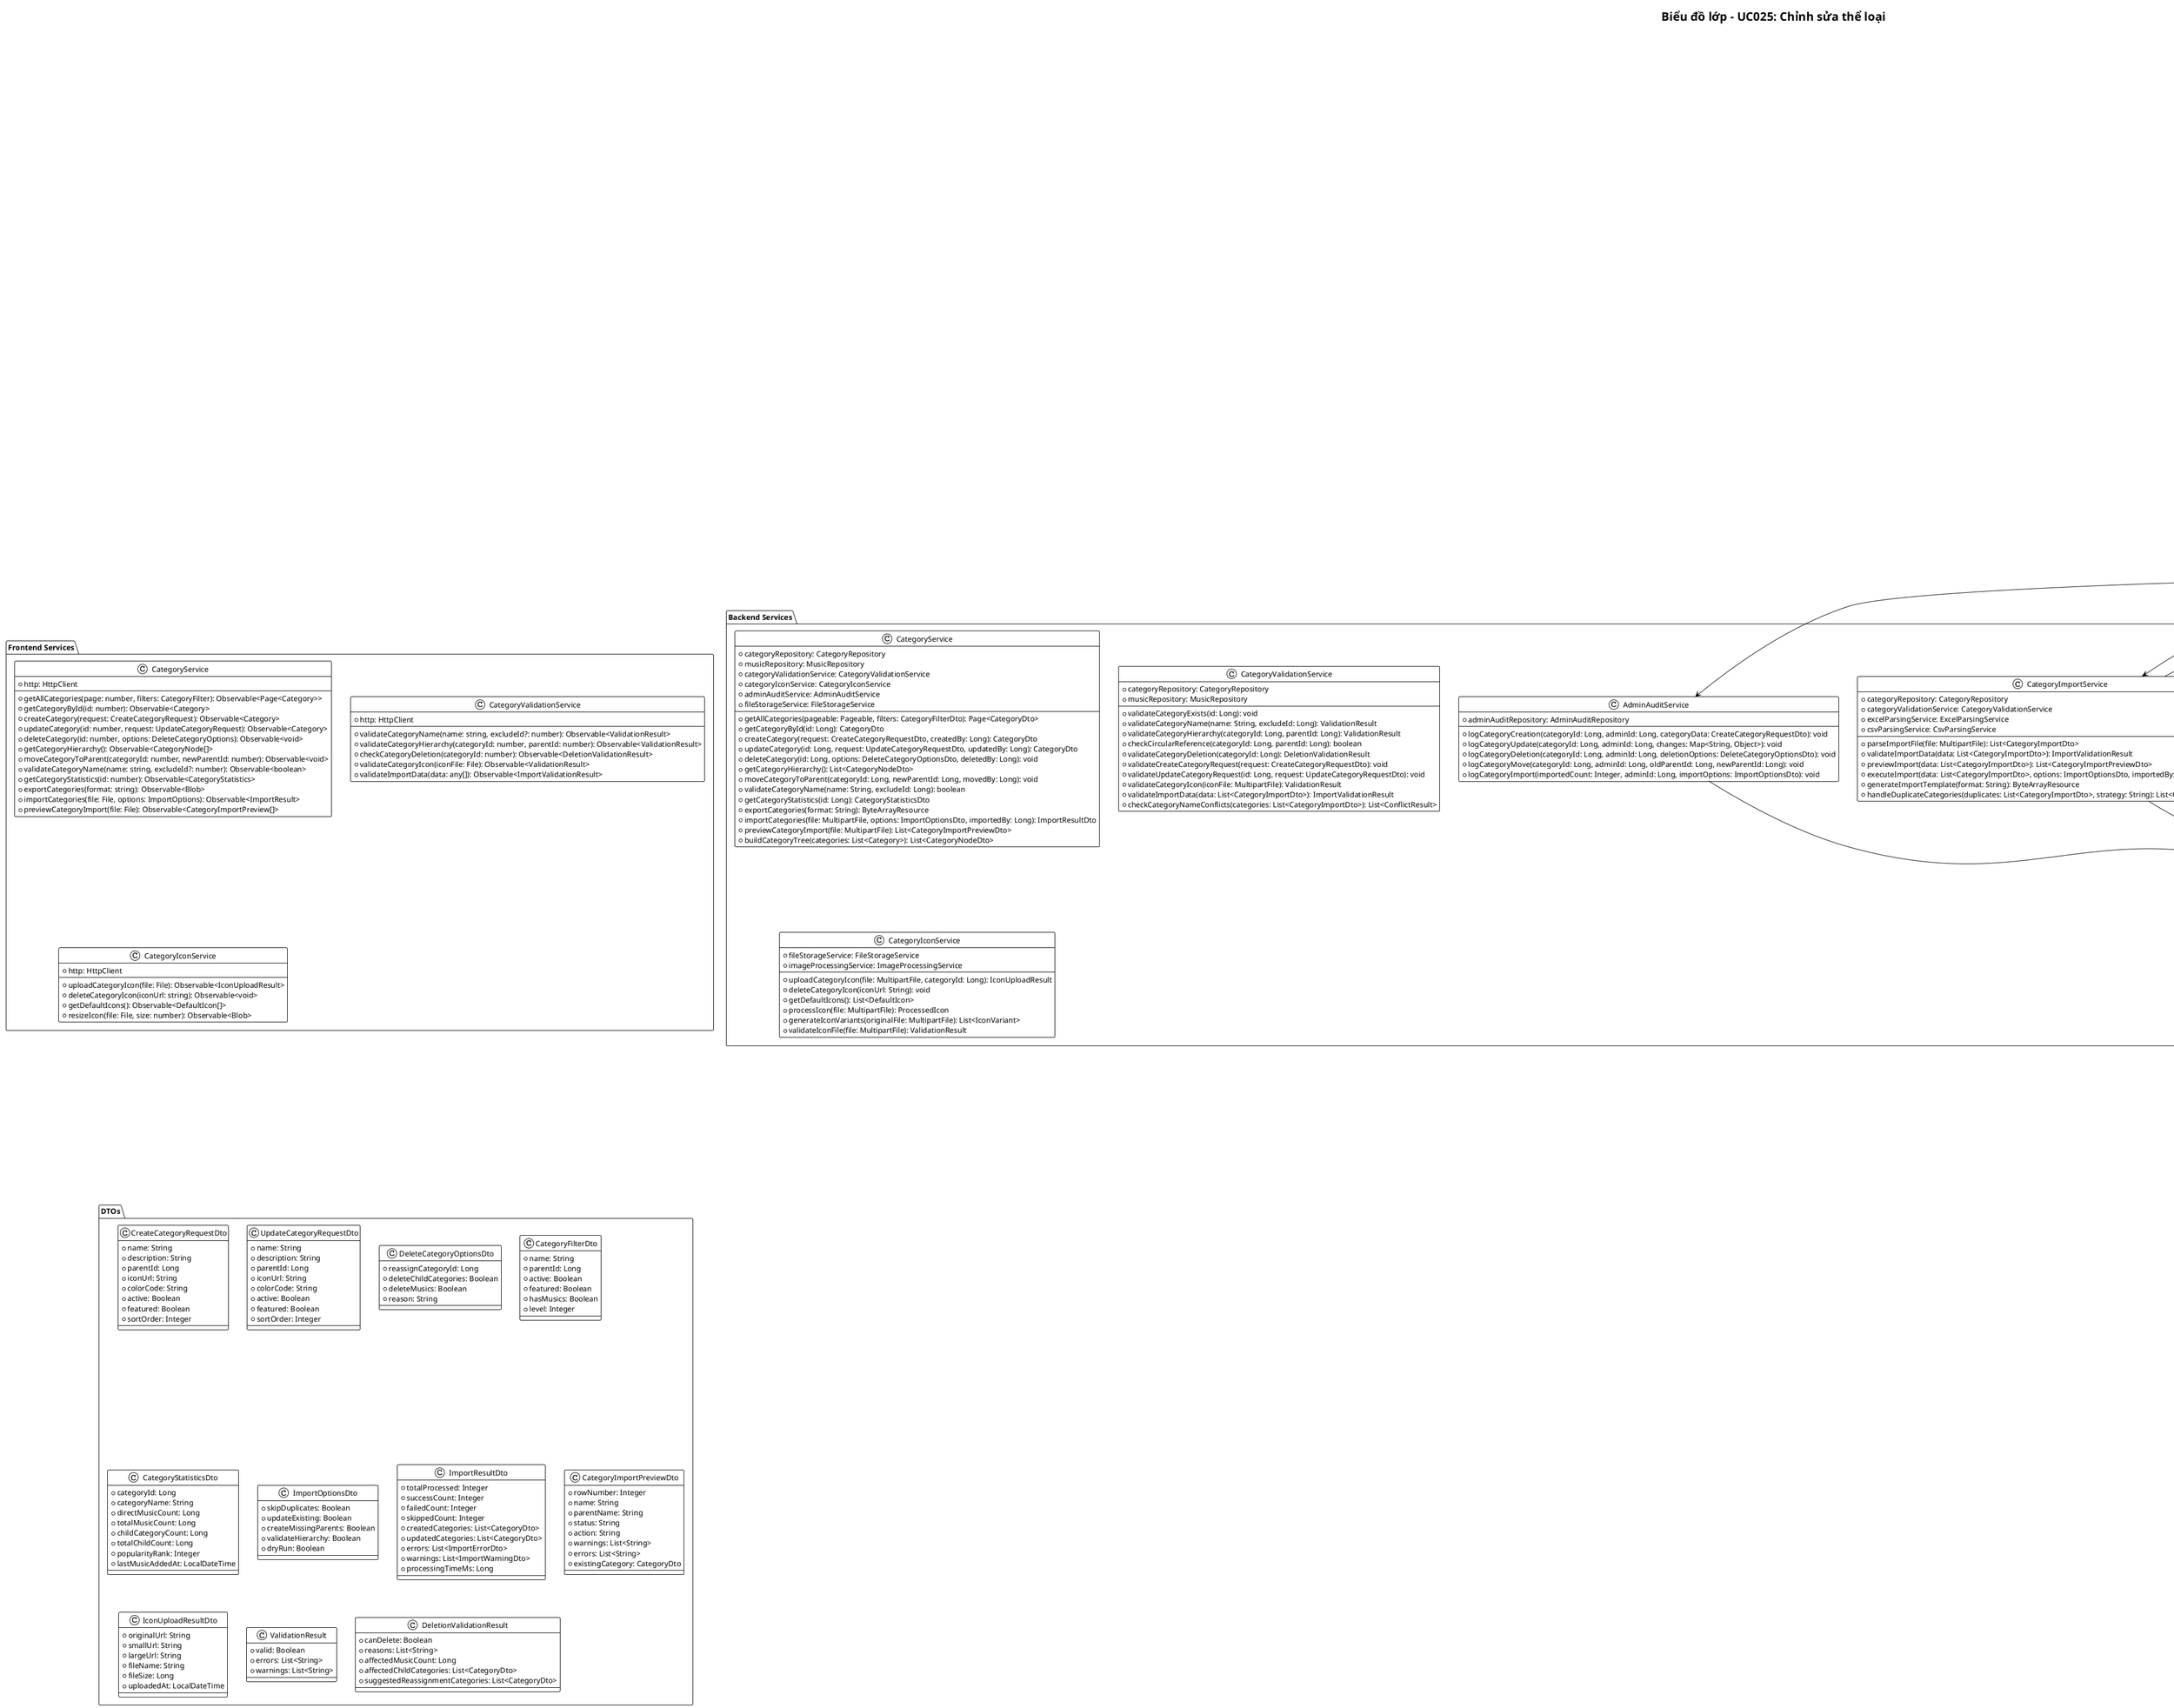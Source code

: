 @startuml UC025-Class-Diagram-Chinh-Sua-The-Loai
!theme plain

title Biểu đồ lớp - UC025: Chỉnh sửa thể loại

package "Frontend Components" {
    class CategoryManagementComponent {
        +categories: Category[]
        +selectedCategory: Category
        +categoryForm: FormGroup
        +searchForm: FormGroup
        +hierarchyView: boolean
        +isTreeView: boolean
        +filterForm: FormGroup
        +currentPage: number
        +totalPages: number
        +isLoading: boolean
        --
        +ngOnInit(): void
        +loadCategories(): void
        +toggleHierarchyView(): void
        +selectCategory(category: Category): void
        +openCreateModal(): void
        +openEditModal(category: Category): void
        +deleteCategory(category: Category): void
        +searchCategories(query: string): void
        +filterCategories(filters: CategoryFilter): void
        +onPageChange(page: number): void
        +exportCategories(): void
        +importCategories(): void
    }

    class CategoryEditModalComponent {
        +category: Category
        +parentCategories: Category[]
        +categoryForm: FormGroup
        +isCreateMode: boolean
        +isLoading: boolean
        +previewMode: boolean
        +validationErrors: ValidationError[]
        --
        +ngOnInit(): void
        +initializeForm(): void
        +loadParentCategories(): void
        +onParentCategoryChange(): void
        +validateCategoryData(): boolean
        +previewChanges(): void
        +confirmSave(): void
        +close(): void
        +uploadIcon(): void
        +removeIcon(): void
    }

    class CategoryHierarchyComponent {
        +categoryTree: CategoryNode[]
        +selectedNode: CategoryNode
        +expandedNodes: Set<number>
        +dragDropEnabled: boolean
        +contextMenuVisible: boolean
        --
        +ngOnInit(): void
        +loadCategoryTree(): void
        +expandNode(node: CategoryNode): void
        +collapseNode(node: CategoryNode): void
        +selectNode(node: CategoryNode): void
        +onNodeDrop(event: CdkDragDrop): void
        +showContextMenu(event: MouseEvent, node: CategoryNode): void
        +moveCategory(categoryId: number, newParentId: number): void
    }

    class CategoryDeleteConfirmComponent {
        +category: Category
        +childCategories: Category[]
        +affectedMusics: Music[]
        +deleteOption: string
        +reassignCategoryId: number
        +confirmForm: FormGroup
        --
        +ngOnInit(): void
        +loadAffectedData(): void
        +onDeleteOptionChange(): void
        +confirmDelete(): void
        +close(): void
        +validateDeletion(): boolean
    }

    class CategoryCardComponent {
        +category: Category
        +showDetails: boolean
        +canEdit: boolean
        +canDelete: boolean
        +musicCount: number
        +childCount: number
        --
        +onEditClick(): void
        +onDeleteClick(): void
        +onViewMusicClick(): void
        +toggleDetails(): void
        +getMusicCount(): void
    }

    class CategoryImportModalComponent {
        +importFile: File
        +importPreview: CategoryImportPreview[]
        +importOptions: ImportOptions
        +importProgress: number
        +isProcessing: boolean
        +importResults: ImportResult[]
        --
        +ngOnInit(): void
        +onFileSelect(file: File): void
        +previewImport(): void
        +validateImportData(): void
        +startImport(): void
        +downloadTemplate(): void
        +close(): void
    }

    class CategoryFilterComponent {
        +filterForm: FormGroup
        +parentCategories: Category[]
        +statusOptions: string[]
        +sortOptions: string[]
        --
        +ngOnInit(): void
        +onFilterChange(): void
        +clearFilters(): void
        +applyFilters(): void
    }
}

package "Frontend Services" {
    class CategoryService {
        +http: HttpClient
        --
        +getAllCategories(page: number, filters: CategoryFilter): Observable<Page<Category>>
        +getCategoryById(id: number): Observable<Category>
        +createCategory(request: CreateCategoryRequest): Observable<Category>
        +updateCategory(id: number, request: UpdateCategoryRequest): Observable<Category>
        +deleteCategory(id: number, options: DeleteCategoryOptions): Observable<void>
        +getCategoryHierarchy(): Observable<CategoryNode[]>
        +moveCategoryToParent(categoryId: number, newParentId: number): Observable<void>
        +validateCategoryName(name: string, excludeId?: number): Observable<boolean>
        +getCategoryStatistics(id: number): Observable<CategoryStatistics>
        +exportCategories(format: string): Observable<Blob>
        +importCategories(file: File, options: ImportOptions): Observable<ImportResult>
        +previewCategoryImport(file: File): Observable<CategoryImportPreview[]>
    }

    class CategoryValidationService {
        +http: HttpClient
        --
        +validateCategoryName(name: string, excludeId?: number): Observable<ValidationResult>
        +validateCategoryHierarchy(categoryId: number, parentId: number): Observable<ValidationResult>
        +checkCategoryDeletion(categoryId: number): Observable<DeletionValidationResult>
        +validateCategoryIcon(iconFile: File): Observable<ValidationResult>
        +validateImportData(data: any[]): Observable<ImportValidationResult>
    }

    class CategoryIconService {
        +http: HttpClient
        --
        +uploadCategoryIcon(file: File): Observable<IconUploadResult>
        +deleteCategoryIcon(iconUrl: string): Observable<void>
        +getDefaultIcons(): Observable<DefaultIcon[]>
        +resizeIcon(file: File, size: number): Observable<Blob>
    }
}

package "Backend Controllers" {
    class CategoryController {
        +categoryService: CategoryService
        +categoryValidationService: CategoryValidationService
        --
        +getAllCategories(pageable: Pageable, filters: CategoryFilterDto): ResponseEntity<Page<CategoryDto>>
        +getCategoryById(id: Long): ResponseEntity<CategoryDto>
        +createCategory(request: CreateCategoryRequestDto): ResponseEntity<CategoryDto>
        +updateCategory(id: Long, request: UpdateCategoryRequestDto): ResponseEntity<CategoryDto>
        +deleteCategory(id: Long, options: DeleteCategoryOptionsDto): ResponseEntity<Void>
        +getCategoryHierarchy(): ResponseEntity<List<CategoryNodeDto>>
        +moveCategoryToParent(categoryId: Long, newParentId: Long): ResponseEntity<Void>
        +validateCategoryName(name: String, excludeId: Long): ResponseEntity<Boolean>
        +getCategoryStatistics(id: Long): ResponseEntity<CategoryStatisticsDto>
        +exportCategories(format: String): ResponseEntity<ByteArrayResource>
        +importCategories(file: MultipartFile, options: ImportOptionsDto): ResponseEntity<ImportResultDto>
        +previewCategoryImport(file: MultipartFile): ResponseEntity<List<CategoryImportPreviewDto>>
    }

    class CategoryIconController {
        +categoryIconService: CategoryIconService
        --
        +uploadCategoryIcon(file: MultipartFile): ResponseEntity<IconUploadResultDto>
        +deleteCategoryIcon(iconUrl: String): ResponseEntity<Void>
        +getDefaultIcons(): ResponseEntity<List<DefaultIconDto>>
    }
}

package "Backend Services" {
    class CategoryService {
        +categoryRepository: CategoryRepository
        +musicRepository: MusicRepository
        +categoryValidationService: CategoryValidationService
        +categoryIconService: CategoryIconService
        +adminAuditService: AdminAuditService
        +fileStorageService: FileStorageService
        --
        +getAllCategories(pageable: Pageable, filters: CategoryFilterDto): Page<CategoryDto>
        +getCategoryById(id: Long): CategoryDto
        +createCategory(request: CreateCategoryRequestDto, createdBy: Long): CategoryDto
        +updateCategory(id: Long, request: UpdateCategoryRequestDto, updatedBy: Long): CategoryDto
        +deleteCategory(id: Long, options: DeleteCategoryOptionsDto, deletedBy: Long): void
        +getCategoryHierarchy(): List<CategoryNodeDto>
        +moveCategoryToParent(categoryId: Long, newParentId: Long, movedBy: Long): void
        +validateCategoryName(name: String, excludeId: Long): boolean
        +getCategoryStatistics(id: Long): CategoryStatisticsDto
        +exportCategories(format: String): ByteArrayResource
        +importCategories(file: MultipartFile, options: ImportOptionsDto, importedBy: Long): ImportResultDto
        +previewCategoryImport(file: MultipartFile): List<CategoryImportPreviewDto>
        +buildCategoryTree(categories: List<Category>): List<CategoryNodeDto>
    }

    class CategoryValidationService {
        +categoryRepository: CategoryRepository
        +musicRepository: MusicRepository
        --
        +validateCategoryExists(id: Long): void
        +validateCategoryName(name: String, excludeId: Long): ValidationResult
        +validateCategoryHierarchy(categoryId: Long, parentId: Long): ValidationResult
        +checkCircularReference(categoryId: Long, parentId: Long): boolean
        +validateCategoryDeletion(categoryId: Long): DeletionValidationResult
        +validateCreateCategoryRequest(request: CreateCategoryRequestDto): void
        +validateUpdateCategoryRequest(id: Long, request: UpdateCategoryRequestDto): void
        +validateCategoryIcon(iconFile: MultipartFile): ValidationResult
        +validateImportData(data: List<CategoryImportDto>): ImportValidationResult
        +checkCategoryNameConflicts(categories: List<CategoryImportDto>): List<ConflictResult>
    }

    class CategoryIconService {
        +fileStorageService: FileStorageService
        +imageProcessingService: ImageProcessingService
        --
        +uploadCategoryIcon(file: MultipartFile, categoryId: Long): IconUploadResult
        +deleteCategoryIcon(iconUrl: String): void
        +getDefaultIcons(): List<DefaultIcon>
        +processIcon(file: MultipartFile): ProcessedIcon
        +generateIconVariants(originalFile: MultipartFile): List<IconVariant>
        +validateIconFile(file: MultipartFile): ValidationResult
    }

    class CategoryImportService {
        +categoryRepository: CategoryRepository
        +categoryValidationService: CategoryValidationService
        +excelParsingService: ExcelParsingService
        +csvParsingService: CsvParsingService
        --
        +parseImportFile(file: MultipartFile): List<CategoryImportDto>
        +validateImportData(data: List<CategoryImportDto>): ImportValidationResult
        +previewImport(data: List<CategoryImportDto>): List<CategoryImportPreviewDto>
        +executeImport(data: List<CategoryImportDto>, options: ImportOptionsDto, importedBy: Long): ImportResultDto
        +generateImportTemplate(format: String): ByteArrayResource
        +handleDuplicateCategories(duplicates: List<CategoryImportDto>, strategy: String): List<CategoryImportDto>
    }

    class AdminAuditService {
        +adminAuditRepository: AdminAuditRepository
        --
        +logCategoryCreation(categoryId: Long, adminId: Long, categoryData: CreateCategoryRequestDto): void
        +logCategoryUpdate(categoryId: Long, adminId: Long, changes: Map<String, Object>): void
        +logCategoryDeletion(categoryId: Long, adminId: Long, deletionOptions: DeleteCategoryOptionsDto): void
        +logCategoryMove(categoryId: Long, adminId: Long, oldParentId: Long, newParentId: Long): void
        +logCategoryImport(importedCount: Integer, adminId: Long, importOptions: ImportOptionsDto): void
    }
}

package "Repository Layer" {
    interface CategoryRepository {
        +findAll(pageable: Pageable): Page<Category>
        +findAllByActiveTrue(pageable: Pageable): Page<Category>
        +findById(id: Long): Optional<Category>
        +findByName(name: String): Optional<Category>
        +findByNameIgnoreCase(name: String): Optional<Category>
        +findByParentId(parentId: Long): List<Category>
        +findRootCategories(): List<Category>
        +findByNameContainingIgnoreCase(name: String, pageable: Pageable): Page<Category>
        +countByParentId(parentId: Long): long
        +existsByParentId(parentId: Long): boolean
        +save(category: Category): Category
        +deleteById(id: Long): void
        +updateParentId(categoryId: Long, newParentId: Long): int
        +findCategoryHierarchy(): List<CategoryHierarchyProjection>
        +findDescendants(categoryId: Long): List<Category>
        +updateMusicCountRecursive(categoryId: Long): void
    }

    interface MusicRepository {
        +countByCategoryId(categoryId: Long): long
        +findByCategoryId(categoryId: Long, pageable: Pageable): Page<Music>
        +updateCategoryForMusics(oldCategoryId: Long, newCategoryId: Long): int
        +findDistinctCategoryIds(): List<Long>
    }

    interface AdminAuditRepository {
        +save(auditLog: AdminAuditLog): AdminAuditLog
        +findByResourceTypeAndResourceId(resourceType: String, resourceId: Long): List<AdminAuditLog>
    }
}

package "Domain Models" {
    class Category {
        +id: Long
        +name: String
        +description: String
        +parentId: Long
        +parent: Category
        +children: Set<Category>
        +level: Integer
        +iconUrl: String
        +iconSmallUrl: String
        +iconLargeUrl: String
        +colorCode: String
        +sortOrder: Integer
        +active: Boolean
        +musicCount: Long
        +totalMusicCount: Long
        +featured: Boolean
        +createdAt: LocalDateTime
        +updatedAt: LocalDateTime
        +createdBy: Long
        +updatedBy: Long
        --
        +isRootCategory(): boolean
        +hasChildren(): boolean
        +getFullPath(): String
        +canBeDeleted(): boolean
        +canHaveChildren(): boolean
        +getDepth(): int
        +updateMusicCount(): void
        +calculateTotalMusicCount(): long
    }

    class CategoryNode {
        +category: Category
        +children: List<CategoryNode>
        +parent: CategoryNode
        +expanded: Boolean
        +level: Integer
        --
        +addChild(child: CategoryNode): void
        +removeChild(child: CategoryNode): void
        +isLeaf(): boolean
        +getPath(): List<Category>
    }

    class CategoryImportDto {
        +name: String
        +description: String
        +parentName: String
        +iconUrl: String
        +colorCode: String
        +active: Boolean
        +featured: Boolean
        +sortOrder: Integer
        +rowNumber: Integer
        --
        +isValid(): boolean
        +getValidationErrors(): List<String>
    }

    class AdminAuditLog {
        +id: Long
        +adminId: Long
        +actionType: String
        +resourceType: String
        +resourceId: Long
        +actionDetails: String
        +ipAddress: String
        +userAgent: String
        +createdAt: LocalDateTime
        --
        +getActionDescription(): String
    }
}

package "DTOs" {
    class CreateCategoryRequestDto {
        +name: String
        +description: String
        +parentId: Long
        +iconUrl: String
        +colorCode: String
        +active: Boolean
        +featured: Boolean
        +sortOrder: Integer
    }

    class UpdateCategoryRequestDto {
        +name: String
        +description: String
        +parentId: Long
        +iconUrl: String
        +colorCode: String
        +active: Boolean
        +featured: Boolean
        +sortOrder: Integer
    }

    class DeleteCategoryOptionsDto {
        +reassignCategoryId: Long
        +deleteChildCategories: Boolean
        +deleteMusics: Boolean
        +reason: String
    }

    class CategoryFilterDto {
        +name: String
        +parentId: Long
        +active: Boolean
        +featured: Boolean
        +hasMusics: Boolean
        +level: Integer
    }

    class CategoryStatisticsDto {
        +categoryId: Long
        +categoryName: String
        +directMusicCount: Long
        +totalMusicCount: Long
        +childCategoryCount: Long
        +totalChildCount: Long
        +popularityRank: Integer
        +lastMusicAddedAt: LocalDateTime
    }

    class ImportOptionsDto {
        +skipDuplicates: Boolean
        +updateExisting: Boolean
        +createMissingParents: Boolean
        +validateHierarchy: Boolean
        +dryRun: Boolean
    }

    class ImportResultDto {
        +totalProcessed: Integer
        +successCount: Integer
        +failedCount: Integer
        +skippedCount: Integer
        +createdCategories: List<CategoryDto>
        +updatedCategories: List<CategoryDto>
        +errors: List<ImportErrorDto>
        +warnings: List<ImportWarningDto>
        +processingTimeMs: Long
    }

    class CategoryImportPreviewDto {
        +rowNumber: Integer
        +name: String
        +parentName: String
        +status: String
        +action: String
        +warnings: List<String>
        +errors: List<String>
        +existingCategory: CategoryDto
    }

    class IconUploadResultDto {
        +originalUrl: String
        +smallUrl: String
        +largeUrl: String
        +fileName: String
        +fileSize: Long
        +uploadedAt: LocalDateTime
    }

    class ValidationResult {
        +valid: Boolean
        +errors: List<String>
        +warnings: List<String>
    }

    class DeletionValidationResult {
        +canDelete: Boolean
        +reasons: List<String>
        +affectedMusicCount: Long
        +affectedChildCategories: List<CategoryDto>
        +suggestedReassignmentCategories: List<CategoryDto>
    }
}

' Relationships
CategoryManagementComponent --> CategoryEditModalComponent
CategoryManagementComponent --> CategoryDeleteConfirmComponent
CategoryManagementComponent --> CategoryHierarchyComponent
CategoryManagementComponent --> CategoryImportModalComponent
CategoryManagementComponent --> CategoryFilterComponent
CategoryManagementComponent --> CategoryCardComponent
CategoryManagementComponent --> CategoryService

CategoryEditModalComponent --> CategoryService
CategoryEditModalComponent --> CategoryValidationService
CategoryEditModalComponent --> CategoryIconService

CategoryHierarchyComponent --> CategoryService

CategoryDeleteConfirmComponent --> CategoryService
CategoryDeleteConfirmComponent --> CategoryValidationService

CategoryImportModalComponent --> CategoryService

CategoryService --> CategoryController
CategoryValidationService --> CategoryController
CategoryIconService --> CategoryIconController

CategoryController --> CategoryService
CategoryIconController --> CategoryIconService

CategoryService --> CategoryRepository
CategoryService --> MusicRepository
CategoryService --> CategoryValidationService
CategoryService --> CategoryIconService
CategoryService --> CategoryImportService
CategoryService --> AdminAuditService

CategoryValidationService --> CategoryRepository
CategoryValidationService --> MusicRepository

CategoryIconService --> FileStorageService

CategoryImportService --> CategoryRepository
CategoryImportService --> CategoryValidationService

AdminAuditService --> AdminAuditRepository

CategoryRepository --> Category
MusicRepository --> Music
AdminAuditRepository --> AdminAuditLog

Category --> Category : parent/children

@enduml
